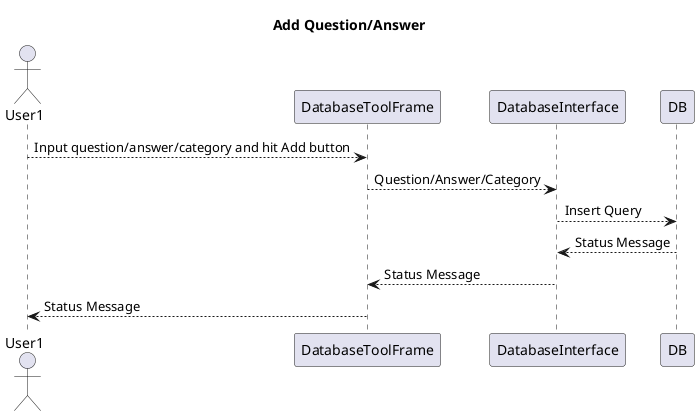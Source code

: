 @startuml

title Add Question/Answer

Actor User1

User1 --> DatabaseToolFrame : Input question/answer/category and hit Add button
DatabaseToolFrame --> DatabaseInterface : Question/Answer/Category
DatabaseInterface --> DB : Insert Query
DB --> DatabaseInterface : Status Message
DatabaseInterface --> DatabaseToolFrame : Status Message
DatabaseToolFrame --> User1 : Status Message

@enduml